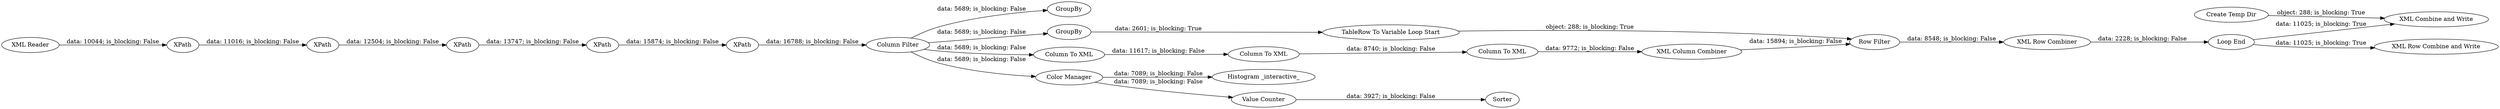 digraph {
	"6059327126557591716_36" [label=Sorter]
	"6059327126557591716_3" [label="XML Reader"]
	"6059327126557591716_76" [label=GroupBy]
	"6059327126557591716_31" [label="XML Combine and Write"]
	"6059327126557591716_38" [label=GroupBy]
	"7011548057687229349_46" [label=XPath]
	"6059327126557591716_43" [label="Histogram _interactive_"]
	"6059327126557591716_45" [label="Create Temp Dir"]
	"6059327126557591716_44" [label="Column To XML"]
	"6059327126557591716_35" [label="Column Filter"]
	"7011548057687229349_50" [label=XPath]
	"7011548057687229349_49" [label=XPath]
	"7011548057687229349_47" [label=XPath]
	"6059327126557591716_52" [label="XML Row Combine and Write"]
	"6059327126557591716_75" [label="Column To XML"]
	"6059327126557591716_39" [label="TableRow To Variable Loop Start"]
	"6059327126557591716_74" [label="XML Column Combiner"]
	"6059327126557591716_42" [label="Loop End"]
	"6059327126557591716_73" [label="Column To XML"]
	"7011548057687229349_48" [label=XPath]
	"6059327126557591716_41" [label="XML Row Combiner"]
	"6059327126557591716_34" [label="Color Manager"]
	"6059327126557591716_40" [label="Row Filter"]
	"6059327126557591716_37" [label="Value Counter"]
	"6059327126557591716_3" -> "7011548057687229349_46" [label="data: 10044; is_blocking: False"]
	"7011548057687229349_48" -> "7011548057687229349_49" [label="data: 13747; is_blocking: False"]
	"6059327126557591716_40" -> "6059327126557591716_41" [label="data: 8548; is_blocking: False"]
	"6059327126557591716_45" -> "6059327126557591716_31" [label="object: 288; is_blocking: True"]
	"6059327126557591716_74" -> "6059327126557591716_40" [label="data: 15894; is_blocking: False"]
	"6059327126557591716_35" -> "6059327126557591716_38" [label="data: 5689; is_blocking: False"]
	"6059327126557591716_75" -> "6059327126557591716_74" [label="data: 9772; is_blocking: False"]
	"6059327126557591716_44" -> "6059327126557591716_73" [label="data: 11617; is_blocking: False"]
	"7011548057687229349_46" -> "7011548057687229349_47" [label="data: 11016; is_blocking: False"]
	"7011548057687229349_50" -> "6059327126557591716_35" [label="data: 16788; is_blocking: False"]
	"6059327126557591716_41" -> "6059327126557591716_42" [label="data: 2228; is_blocking: False"]
	"6059327126557591716_39" -> "6059327126557591716_40" [label="object: 288; is_blocking: True"]
	"6059327126557591716_42" -> "6059327126557591716_31" [label="data: 11025; is_blocking: True"]
	"6059327126557591716_35" -> "6059327126557591716_76" [label="data: 5689; is_blocking: False"]
	"6059327126557591716_34" -> "6059327126557591716_37" [label="data: 7089; is_blocking: False"]
	"6059327126557591716_42" -> "6059327126557591716_52" [label="data: 11025; is_blocking: True"]
	"6059327126557591716_35" -> "6059327126557591716_34" [label="data: 5689; is_blocking: False"]
	"6059327126557591716_73" -> "6059327126557591716_75" [label="data: 8740; is_blocking: False"]
	"7011548057687229349_47" -> "7011548057687229349_48" [label="data: 12504; is_blocking: False"]
	"6059327126557591716_37" -> "6059327126557591716_36" [label="data: 3927; is_blocking: False"]
	"6059327126557591716_34" -> "6059327126557591716_43" [label="data: 7089; is_blocking: False"]
	"6059327126557591716_38" -> "6059327126557591716_39" [label="data: 2601; is_blocking: True"]
	"7011548057687229349_49" -> "7011548057687229349_50" [label="data: 15874; is_blocking: False"]
	"6059327126557591716_35" -> "6059327126557591716_44" [label="data: 5689; is_blocking: False"]
	rankdir=LR
}

